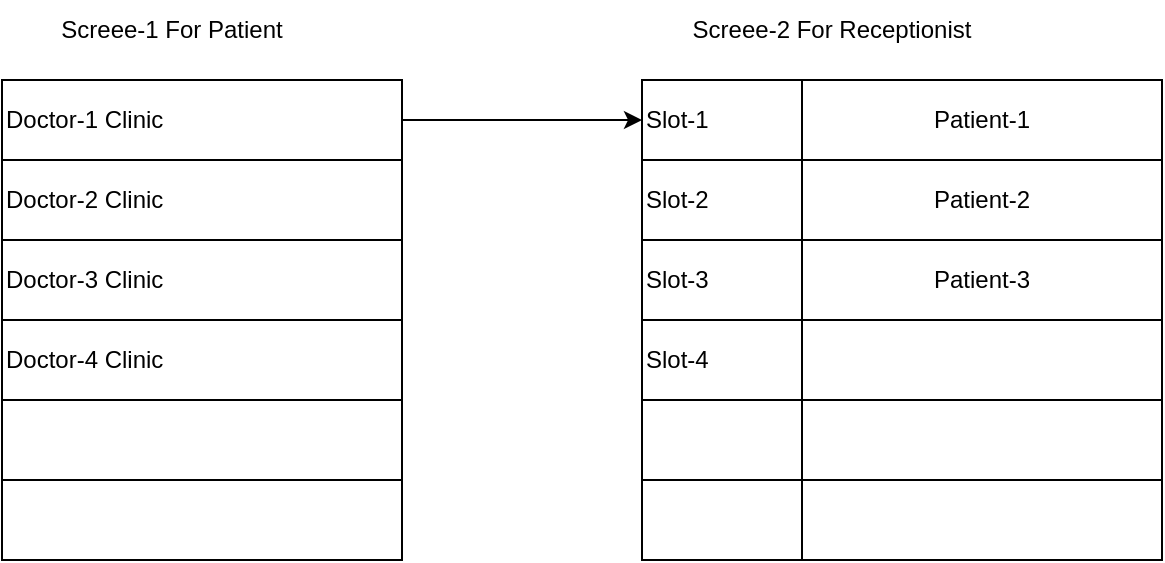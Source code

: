 <mxfile version="20.2.8" type="github"><diagram id="7Jv7WAlVoEaA0JNSF2Ru" name="Page-1"><mxGraphModel dx="1038" dy="571" grid="1" gridSize="10" guides="1" tooltips="1" connect="1" arrows="1" fold="1" page="1" pageScale="1" pageWidth="850" pageHeight="1100" math="0" shadow="0"><root><mxCell id="0"/><mxCell id="1" parent="0"/><mxCell id="mmSLQfshKdV-ZoFoEIIY-2" value="Screee-1 For Patient" style="text;html=1;strokeColor=none;fillColor=none;align=center;verticalAlign=middle;whiteSpace=wrap;rounded=0;" vertex="1" parent="1"><mxGeometry x="100" y="80" width="130" height="30" as="geometry"/></mxCell><mxCell id="mmSLQfshKdV-ZoFoEIIY-17" value="" style="shape=table;html=1;whiteSpace=wrap;startSize=0;container=1;collapsible=0;childLayout=tableLayout;swimlaneLine=1;" vertex="1" parent="1"><mxGeometry x="80" y="120" width="200" height="240" as="geometry"/></mxCell><mxCell id="mmSLQfshKdV-ZoFoEIIY-18" value="" style="shape=tableRow;horizontal=0;startSize=0;swimlaneHead=0;swimlaneBody=0;top=0;left=0;bottom=0;right=0;collapsible=0;dropTarget=0;fillColor=none;points=[[0,0.5],[1,0.5]];portConstraint=eastwest;" vertex="1" parent="mmSLQfshKdV-ZoFoEIIY-17"><mxGeometry width="200" height="40" as="geometry"/></mxCell><mxCell id="mmSLQfshKdV-ZoFoEIIY-19" value="Doctor-1 Clinic" style="shape=partialRectangle;html=1;whiteSpace=wrap;connectable=0;fillColor=none;top=0;left=0;bottom=0;right=0;overflow=hidden;align=left;" vertex="1" parent="mmSLQfshKdV-ZoFoEIIY-18"><mxGeometry width="200" height="40" as="geometry"><mxRectangle width="200" height="40" as="alternateBounds"/></mxGeometry></mxCell><mxCell id="mmSLQfshKdV-ZoFoEIIY-22" value="" style="shape=tableRow;horizontal=0;startSize=0;swimlaneHead=0;swimlaneBody=0;top=0;left=0;bottom=0;right=0;collapsible=0;dropTarget=0;fillColor=none;points=[[0,0.5],[1,0.5]];portConstraint=eastwest;" vertex="1" parent="mmSLQfshKdV-ZoFoEIIY-17"><mxGeometry y="40" width="200" height="40" as="geometry"/></mxCell><mxCell id="mmSLQfshKdV-ZoFoEIIY-23" value="&lt;span style=&quot;&quot;&gt;Doctor-2 Clinic&lt;/span&gt;" style="shape=partialRectangle;html=1;whiteSpace=wrap;connectable=0;fillColor=none;top=0;left=0;bottom=0;right=0;overflow=hidden;align=left;" vertex="1" parent="mmSLQfshKdV-ZoFoEIIY-22"><mxGeometry width="200" height="40" as="geometry"><mxRectangle width="200" height="40" as="alternateBounds"/></mxGeometry></mxCell><mxCell id="mmSLQfshKdV-ZoFoEIIY-26" value="" style="shape=tableRow;horizontal=0;startSize=0;swimlaneHead=0;swimlaneBody=0;top=0;left=0;bottom=0;right=0;collapsible=0;dropTarget=0;fillColor=none;points=[[0,0.5],[1,0.5]];portConstraint=eastwest;" vertex="1" parent="mmSLQfshKdV-ZoFoEIIY-17"><mxGeometry y="80" width="200" height="40" as="geometry"/></mxCell><mxCell id="mmSLQfshKdV-ZoFoEIIY-27" value="&lt;span style=&quot;&quot;&gt;Doctor-3 Clinic&lt;/span&gt;" style="shape=partialRectangle;html=1;whiteSpace=wrap;connectable=0;fillColor=none;top=0;left=0;bottom=0;right=0;overflow=hidden;align=left;" vertex="1" parent="mmSLQfshKdV-ZoFoEIIY-26"><mxGeometry width="200" height="40" as="geometry"><mxRectangle width="200" height="40" as="alternateBounds"/></mxGeometry></mxCell><mxCell id="mmSLQfshKdV-ZoFoEIIY-30" style="shape=tableRow;horizontal=0;startSize=0;swimlaneHead=0;swimlaneBody=0;top=0;left=0;bottom=0;right=0;collapsible=0;dropTarget=0;fillColor=none;points=[[0,0.5],[1,0.5]];portConstraint=eastwest;" vertex="1" parent="mmSLQfshKdV-ZoFoEIIY-17"><mxGeometry y="120" width="200" height="40" as="geometry"/></mxCell><mxCell id="mmSLQfshKdV-ZoFoEIIY-31" value="&lt;span style=&quot;&quot;&gt;Doctor-4 Clinic&lt;/span&gt;" style="shape=partialRectangle;html=1;whiteSpace=wrap;connectable=0;fillColor=none;top=0;left=0;bottom=0;right=0;overflow=hidden;align=left;" vertex="1" parent="mmSLQfshKdV-ZoFoEIIY-30"><mxGeometry width="200" height="40" as="geometry"><mxRectangle width="200" height="40" as="alternateBounds"/></mxGeometry></mxCell><mxCell id="mmSLQfshKdV-ZoFoEIIY-37" style="shape=tableRow;horizontal=0;startSize=0;swimlaneHead=0;swimlaneBody=0;top=0;left=0;bottom=0;right=0;collapsible=0;dropTarget=0;fillColor=none;points=[[0,0.5],[1,0.5]];portConstraint=eastwest;" vertex="1" parent="mmSLQfshKdV-ZoFoEIIY-17"><mxGeometry y="160" width="200" height="40" as="geometry"/></mxCell><mxCell id="mmSLQfshKdV-ZoFoEIIY-38" value="" style="shape=partialRectangle;html=1;whiteSpace=wrap;connectable=0;fillColor=none;top=0;left=0;bottom=0;right=0;overflow=hidden;align=left;" vertex="1" parent="mmSLQfshKdV-ZoFoEIIY-37"><mxGeometry width="200" height="40" as="geometry"><mxRectangle width="200" height="40" as="alternateBounds"/></mxGeometry></mxCell><mxCell id="mmSLQfshKdV-ZoFoEIIY-35" style="shape=tableRow;horizontal=0;startSize=0;swimlaneHead=0;swimlaneBody=0;top=0;left=0;bottom=0;right=0;collapsible=0;dropTarget=0;fillColor=none;points=[[0,0.5],[1,0.5]];portConstraint=eastwest;" vertex="1" parent="mmSLQfshKdV-ZoFoEIIY-17"><mxGeometry y="200" width="200" height="40" as="geometry"/></mxCell><mxCell id="mmSLQfshKdV-ZoFoEIIY-36" value="" style="shape=partialRectangle;html=1;whiteSpace=wrap;connectable=0;fillColor=none;top=0;left=0;bottom=0;right=0;overflow=hidden;align=left;" vertex="1" parent="mmSLQfshKdV-ZoFoEIIY-35"><mxGeometry width="200" height="40" as="geometry"><mxRectangle width="200" height="40" as="alternateBounds"/></mxGeometry></mxCell><mxCell id="mmSLQfshKdV-ZoFoEIIY-32" style="shape=partialRectangle;html=1;whiteSpace=wrap;connectable=0;fillColor=none;top=0;left=0;bottom=0;right=0;overflow=hidden;" vertex="1" parent="1"><mxGeometry x="360" y="280" width="200" height="40" as="geometry"><mxRectangle width="200" height="40" as="alternateBounds"/></mxGeometry></mxCell><mxCell id="mmSLQfshKdV-ZoFoEIIY-39" value="" style="shape=table;html=1;whiteSpace=wrap;startSize=0;container=1;collapsible=0;childLayout=tableLayout;swimlaneLine=1;" vertex="1" parent="1"><mxGeometry x="400" y="120" width="260" height="240" as="geometry"/></mxCell><mxCell id="mmSLQfshKdV-ZoFoEIIY-42" value="" style="shape=tableRow;horizontal=0;startSize=0;swimlaneHead=0;swimlaneBody=0;top=0;left=0;bottom=0;right=0;collapsible=0;dropTarget=0;fillColor=none;points=[[0,0.5],[1,0.5]];portConstraint=eastwest;" vertex="1" parent="mmSLQfshKdV-ZoFoEIIY-39"><mxGeometry width="260" height="40" as="geometry"/></mxCell><mxCell id="mmSLQfshKdV-ZoFoEIIY-43" value="Slot-1" style="shape=partialRectangle;html=1;whiteSpace=wrap;connectable=0;fillColor=none;top=0;left=0;bottom=0;right=0;overflow=hidden;align=left;" vertex="1" parent="mmSLQfshKdV-ZoFoEIIY-42"><mxGeometry width="80" height="40" as="geometry"><mxRectangle width="80" height="40" as="alternateBounds"/></mxGeometry></mxCell><mxCell id="mmSLQfshKdV-ZoFoEIIY-57" value="Patient-1" style="shape=partialRectangle;html=1;whiteSpace=wrap;connectable=0;fillColor=none;top=0;left=0;bottom=0;right=0;overflow=hidden;" vertex="1" parent="mmSLQfshKdV-ZoFoEIIY-42"><mxGeometry x="80" width="180" height="40" as="geometry"><mxRectangle width="180" height="40" as="alternateBounds"/></mxGeometry></mxCell><mxCell id="mmSLQfshKdV-ZoFoEIIY-44" value="" style="shape=tableRow;horizontal=0;startSize=0;swimlaneHead=0;swimlaneBody=0;top=0;left=0;bottom=0;right=0;collapsible=0;dropTarget=0;fillColor=none;points=[[0,0.5],[1,0.5]];portConstraint=eastwest;" vertex="1" parent="mmSLQfshKdV-ZoFoEIIY-39"><mxGeometry y="40" width="260" height="40" as="geometry"/></mxCell><mxCell id="mmSLQfshKdV-ZoFoEIIY-45" value="" style="shape=partialRectangle;html=1;whiteSpace=wrap;connectable=0;fillColor=none;top=0;left=0;bottom=0;right=0;overflow=hidden;" vertex="1" parent="mmSLQfshKdV-ZoFoEIIY-44"><mxGeometry width="80" height="40" as="geometry"><mxRectangle width="80" height="40" as="alternateBounds"/></mxGeometry></mxCell><mxCell id="mmSLQfshKdV-ZoFoEIIY-58" value="Patient-2" style="shape=partialRectangle;html=1;whiteSpace=wrap;connectable=0;fillColor=none;top=0;left=0;bottom=0;right=0;overflow=hidden;" vertex="1" parent="mmSLQfshKdV-ZoFoEIIY-44"><mxGeometry x="80" width="180" height="40" as="geometry"><mxRectangle width="180" height="40" as="alternateBounds"/></mxGeometry></mxCell><mxCell id="mmSLQfshKdV-ZoFoEIIY-46" style="shape=tableRow;horizontal=0;startSize=0;swimlaneHead=0;swimlaneBody=0;top=0;left=0;bottom=0;right=0;collapsible=0;dropTarget=0;fillColor=none;points=[[0,0.5],[1,0.5]];portConstraint=eastwest;" vertex="1" parent="mmSLQfshKdV-ZoFoEIIY-39"><mxGeometry y="80" width="260" height="40" as="geometry"/></mxCell><mxCell id="mmSLQfshKdV-ZoFoEIIY-47" style="shape=partialRectangle;html=1;whiteSpace=wrap;connectable=0;fillColor=none;top=0;left=0;bottom=0;right=0;overflow=hidden;" vertex="1" parent="mmSLQfshKdV-ZoFoEIIY-46"><mxGeometry width="80" height="40" as="geometry"><mxRectangle width="80" height="40" as="alternateBounds"/></mxGeometry></mxCell><mxCell id="mmSLQfshKdV-ZoFoEIIY-59" value="Patient-3" style="shape=partialRectangle;html=1;whiteSpace=wrap;connectable=0;fillColor=none;top=0;left=0;bottom=0;right=0;overflow=hidden;" vertex="1" parent="mmSLQfshKdV-ZoFoEIIY-46"><mxGeometry x="80" width="180" height="40" as="geometry"><mxRectangle width="180" height="40" as="alternateBounds"/></mxGeometry></mxCell><mxCell id="mmSLQfshKdV-ZoFoEIIY-48" style="shape=tableRow;horizontal=0;startSize=0;swimlaneHead=0;swimlaneBody=0;top=0;left=0;bottom=0;right=0;collapsible=0;dropTarget=0;fillColor=none;points=[[0,0.5],[1,0.5]];portConstraint=eastwest;" vertex="1" parent="mmSLQfshKdV-ZoFoEIIY-39"><mxGeometry y="120" width="260" height="40" as="geometry"/></mxCell><mxCell id="mmSLQfshKdV-ZoFoEIIY-49" style="shape=partialRectangle;html=1;whiteSpace=wrap;connectable=0;fillColor=none;top=0;left=0;bottom=0;right=0;overflow=hidden;" vertex="1" parent="mmSLQfshKdV-ZoFoEIIY-48"><mxGeometry width="80" height="40" as="geometry"><mxRectangle width="80" height="40" as="alternateBounds"/></mxGeometry></mxCell><mxCell id="mmSLQfshKdV-ZoFoEIIY-60" style="shape=partialRectangle;html=1;whiteSpace=wrap;connectable=0;fillColor=none;top=0;left=0;bottom=0;right=0;overflow=hidden;" vertex="1" parent="mmSLQfshKdV-ZoFoEIIY-48"><mxGeometry x="80" width="180" height="40" as="geometry"><mxRectangle width="180" height="40" as="alternateBounds"/></mxGeometry></mxCell><mxCell id="mmSLQfshKdV-ZoFoEIIY-50" style="shape=tableRow;horizontal=0;startSize=0;swimlaneHead=0;swimlaneBody=0;top=0;left=0;bottom=0;right=0;collapsible=0;dropTarget=0;fillColor=none;points=[[0,0.5],[1,0.5]];portConstraint=eastwest;" vertex="1" parent="mmSLQfshKdV-ZoFoEIIY-39"><mxGeometry y="160" width="260" height="40" as="geometry"/></mxCell><mxCell id="mmSLQfshKdV-ZoFoEIIY-51" style="shape=partialRectangle;html=1;whiteSpace=wrap;connectable=0;fillColor=none;top=0;left=0;bottom=0;right=0;overflow=hidden;" vertex="1" parent="mmSLQfshKdV-ZoFoEIIY-50"><mxGeometry width="80" height="40" as="geometry"><mxRectangle width="80" height="40" as="alternateBounds"/></mxGeometry></mxCell><mxCell id="mmSLQfshKdV-ZoFoEIIY-61" style="shape=partialRectangle;html=1;whiteSpace=wrap;connectable=0;fillColor=none;top=0;left=0;bottom=0;right=0;overflow=hidden;" vertex="1" parent="mmSLQfshKdV-ZoFoEIIY-50"><mxGeometry x="80" width="180" height="40" as="geometry"><mxRectangle width="180" height="40" as="alternateBounds"/></mxGeometry></mxCell><mxCell id="mmSLQfshKdV-ZoFoEIIY-52" style="shape=tableRow;horizontal=0;startSize=0;swimlaneHead=0;swimlaneBody=0;top=0;left=0;bottom=0;right=0;collapsible=0;dropTarget=0;fillColor=none;points=[[0,0.5],[1,0.5]];portConstraint=eastwest;" vertex="1" parent="mmSLQfshKdV-ZoFoEIIY-39"><mxGeometry y="200" width="260" height="40" as="geometry"/></mxCell><mxCell id="mmSLQfshKdV-ZoFoEIIY-53" style="shape=partialRectangle;html=1;whiteSpace=wrap;connectable=0;fillColor=none;top=0;left=0;bottom=0;right=0;overflow=hidden;" vertex="1" parent="mmSLQfshKdV-ZoFoEIIY-52"><mxGeometry width="80" height="40" as="geometry"><mxRectangle width="80" height="40" as="alternateBounds"/></mxGeometry></mxCell><mxCell id="mmSLQfshKdV-ZoFoEIIY-62" style="shape=partialRectangle;html=1;whiteSpace=wrap;connectable=0;fillColor=none;top=0;left=0;bottom=0;right=0;overflow=hidden;" vertex="1" parent="mmSLQfshKdV-ZoFoEIIY-52"><mxGeometry x="80" width="180" height="40" as="geometry"><mxRectangle width="180" height="40" as="alternateBounds"/></mxGeometry></mxCell><mxCell id="mmSLQfshKdV-ZoFoEIIY-54" value="Screee-2 For Receptionist" style="text;html=1;strokeColor=none;fillColor=none;align=center;verticalAlign=middle;whiteSpace=wrap;rounded=0;" vertex="1" parent="1"><mxGeometry x="410" y="80" width="170" height="30" as="geometry"/></mxCell><mxCell id="mmSLQfshKdV-ZoFoEIIY-56" style="edgeStyle=orthogonalEdgeStyle;rounded=0;orthogonalLoop=1;jettySize=auto;html=1;exitX=1;exitY=0.5;exitDx=0;exitDy=0;entryX=0;entryY=0.5;entryDx=0;entryDy=0;" edge="1" parent="1" source="mmSLQfshKdV-ZoFoEIIY-18"><mxGeometry relative="1" as="geometry"><mxPoint x="400" y="140" as="targetPoint"/></mxGeometry></mxCell><mxCell id="mmSLQfshKdV-ZoFoEIIY-63" value="Slot-2" style="shape=partialRectangle;html=1;whiteSpace=wrap;connectable=0;fillColor=none;top=0;left=0;bottom=0;right=0;overflow=hidden;align=left;" vertex="1" parent="1"><mxGeometry x="400" y="160" width="80" height="40" as="geometry"><mxRectangle width="80" height="40" as="alternateBounds"/></mxGeometry></mxCell><mxCell id="mmSLQfshKdV-ZoFoEIIY-64" value="Slot-3" style="shape=partialRectangle;html=1;whiteSpace=wrap;connectable=0;fillColor=none;top=0;left=0;bottom=0;right=0;overflow=hidden;align=left;" vertex="1" parent="1"><mxGeometry x="400" y="200" width="80" height="40" as="geometry"><mxRectangle width="80" height="40" as="alternateBounds"/></mxGeometry></mxCell><mxCell id="mmSLQfshKdV-ZoFoEIIY-65" value="Slot-4" style="shape=partialRectangle;html=1;whiteSpace=wrap;connectable=0;fillColor=none;top=0;left=0;bottom=0;right=0;overflow=hidden;align=left;" vertex="1" parent="1"><mxGeometry x="400" y="240" width="80" height="40" as="geometry"><mxRectangle width="80" height="40" as="alternateBounds"/></mxGeometry></mxCell></root></mxGraphModel></diagram></mxfile>